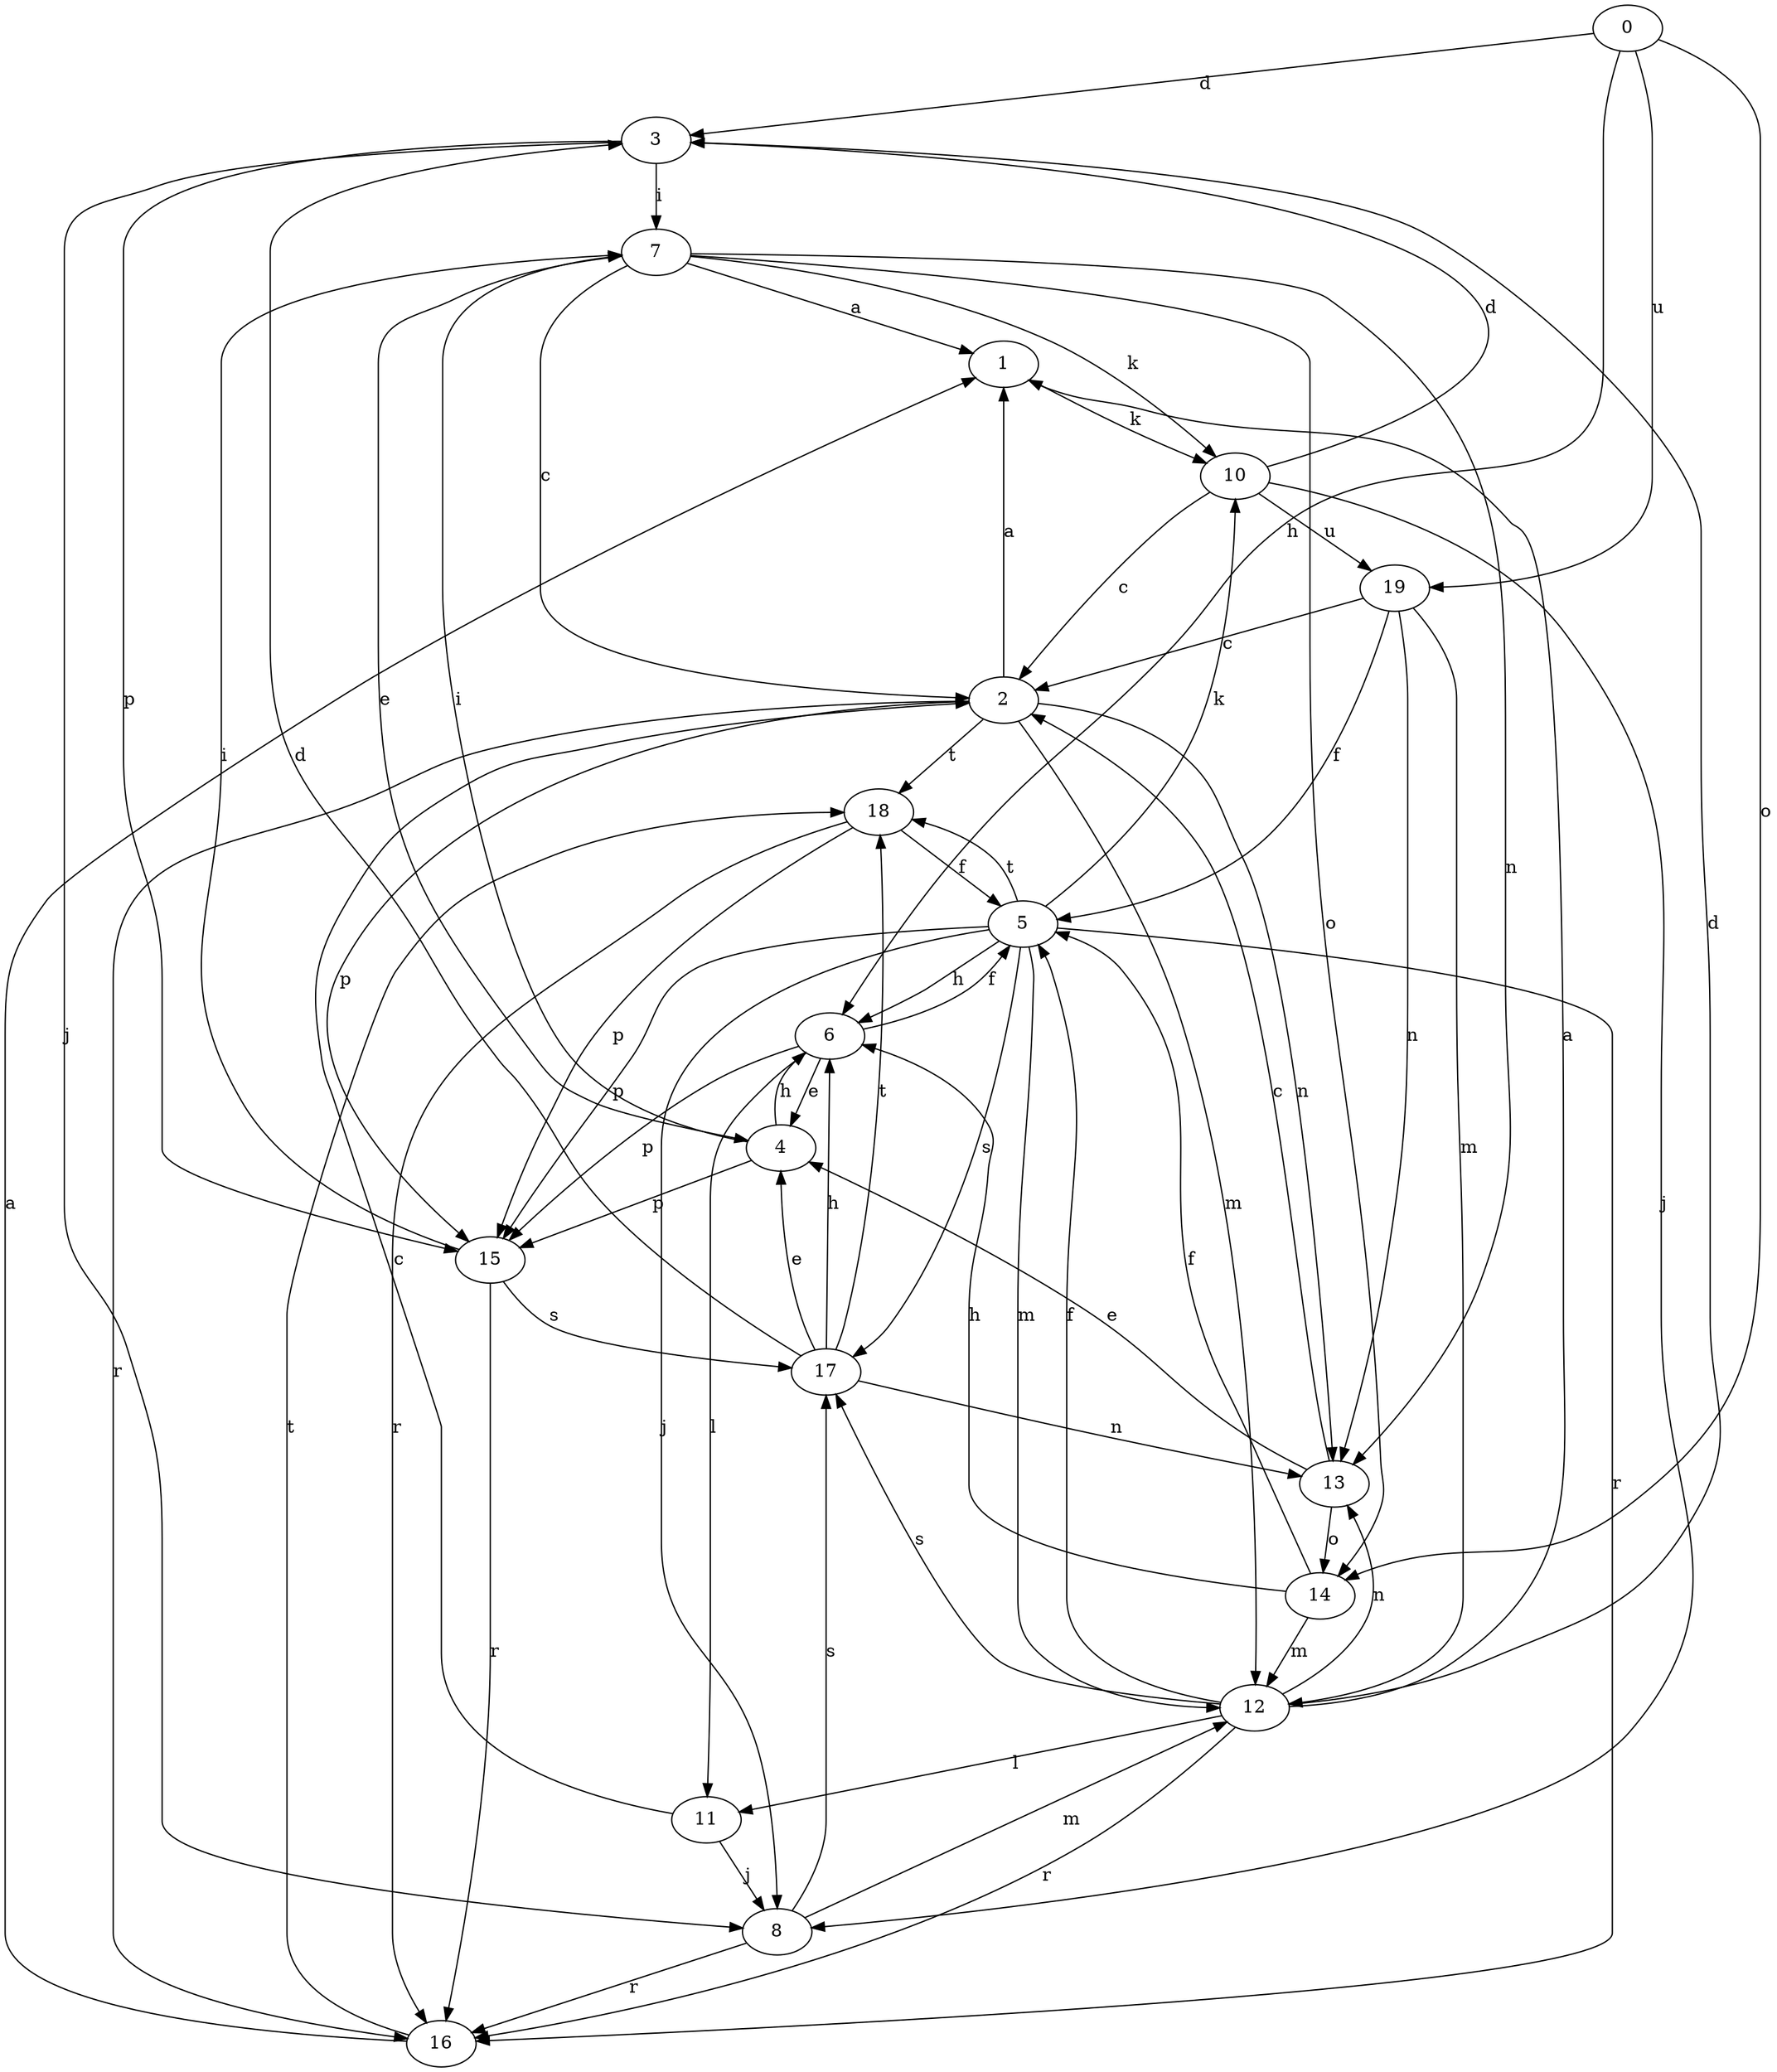 strict digraph  {
0;
1;
2;
3;
4;
5;
6;
7;
8;
10;
11;
12;
13;
14;
15;
16;
17;
18;
19;
0 -> 3  [label=d];
0 -> 6  [label=h];
0 -> 14  [label=o];
0 -> 19  [label=u];
1 -> 10  [label=k];
2 -> 1  [label=a];
2 -> 12  [label=m];
2 -> 13  [label=n];
2 -> 15  [label=p];
2 -> 16  [label=r];
2 -> 18  [label=t];
3 -> 7  [label=i];
3 -> 8  [label=j];
3 -> 15  [label=p];
4 -> 6  [label=h];
4 -> 7  [label=i];
4 -> 15  [label=p];
5 -> 6  [label=h];
5 -> 8  [label=j];
5 -> 10  [label=k];
5 -> 12  [label=m];
5 -> 15  [label=p];
5 -> 16  [label=r];
5 -> 17  [label=s];
5 -> 18  [label=t];
6 -> 4  [label=e];
6 -> 5  [label=f];
6 -> 11  [label=l];
6 -> 15  [label=p];
7 -> 1  [label=a];
7 -> 2  [label=c];
7 -> 4  [label=e];
7 -> 10  [label=k];
7 -> 13  [label=n];
7 -> 14  [label=o];
8 -> 12  [label=m];
8 -> 16  [label=r];
8 -> 17  [label=s];
10 -> 2  [label=c];
10 -> 3  [label=d];
10 -> 8  [label=j];
10 -> 19  [label=u];
11 -> 2  [label=c];
11 -> 8  [label=j];
12 -> 1  [label=a];
12 -> 3  [label=d];
12 -> 5  [label=f];
12 -> 11  [label=l];
12 -> 13  [label=n];
12 -> 16  [label=r];
12 -> 17  [label=s];
13 -> 2  [label=c];
13 -> 4  [label=e];
13 -> 14  [label=o];
14 -> 5  [label=f];
14 -> 6  [label=h];
14 -> 12  [label=m];
15 -> 7  [label=i];
15 -> 16  [label=r];
15 -> 17  [label=s];
16 -> 1  [label=a];
16 -> 18  [label=t];
17 -> 3  [label=d];
17 -> 4  [label=e];
17 -> 6  [label=h];
17 -> 13  [label=n];
17 -> 18  [label=t];
18 -> 5  [label=f];
18 -> 15  [label=p];
18 -> 16  [label=r];
19 -> 2  [label=c];
19 -> 5  [label=f];
19 -> 12  [label=m];
19 -> 13  [label=n];
}
